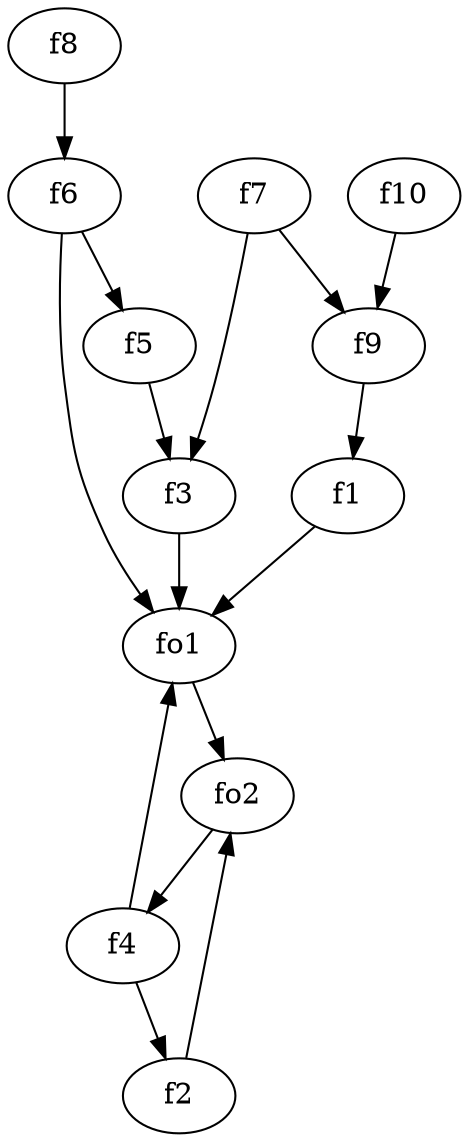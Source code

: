 strict digraph  {
f1;
f2;
f3;
f4;
f5;
f6;
f7;
f8;
f9;
f10;
fo1;
fo2;
f1 -> fo1  [weight=2];
f2 -> fo2  [weight=2];
f3 -> fo1  [weight=2];
f4 -> fo1  [weight=2];
f4 -> f2  [weight=2];
f5 -> f3  [weight=2];
f6 -> f5  [weight=2];
f6 -> fo1  [weight=2];
f7 -> f3  [weight=2];
f7 -> f9  [weight=2];
f8 -> f6  [weight=2];
f9 -> f1  [weight=2];
f10 -> f9  [weight=2];
fo1 -> fo2  [weight=2];
fo2 -> f4  [weight=2];
}
